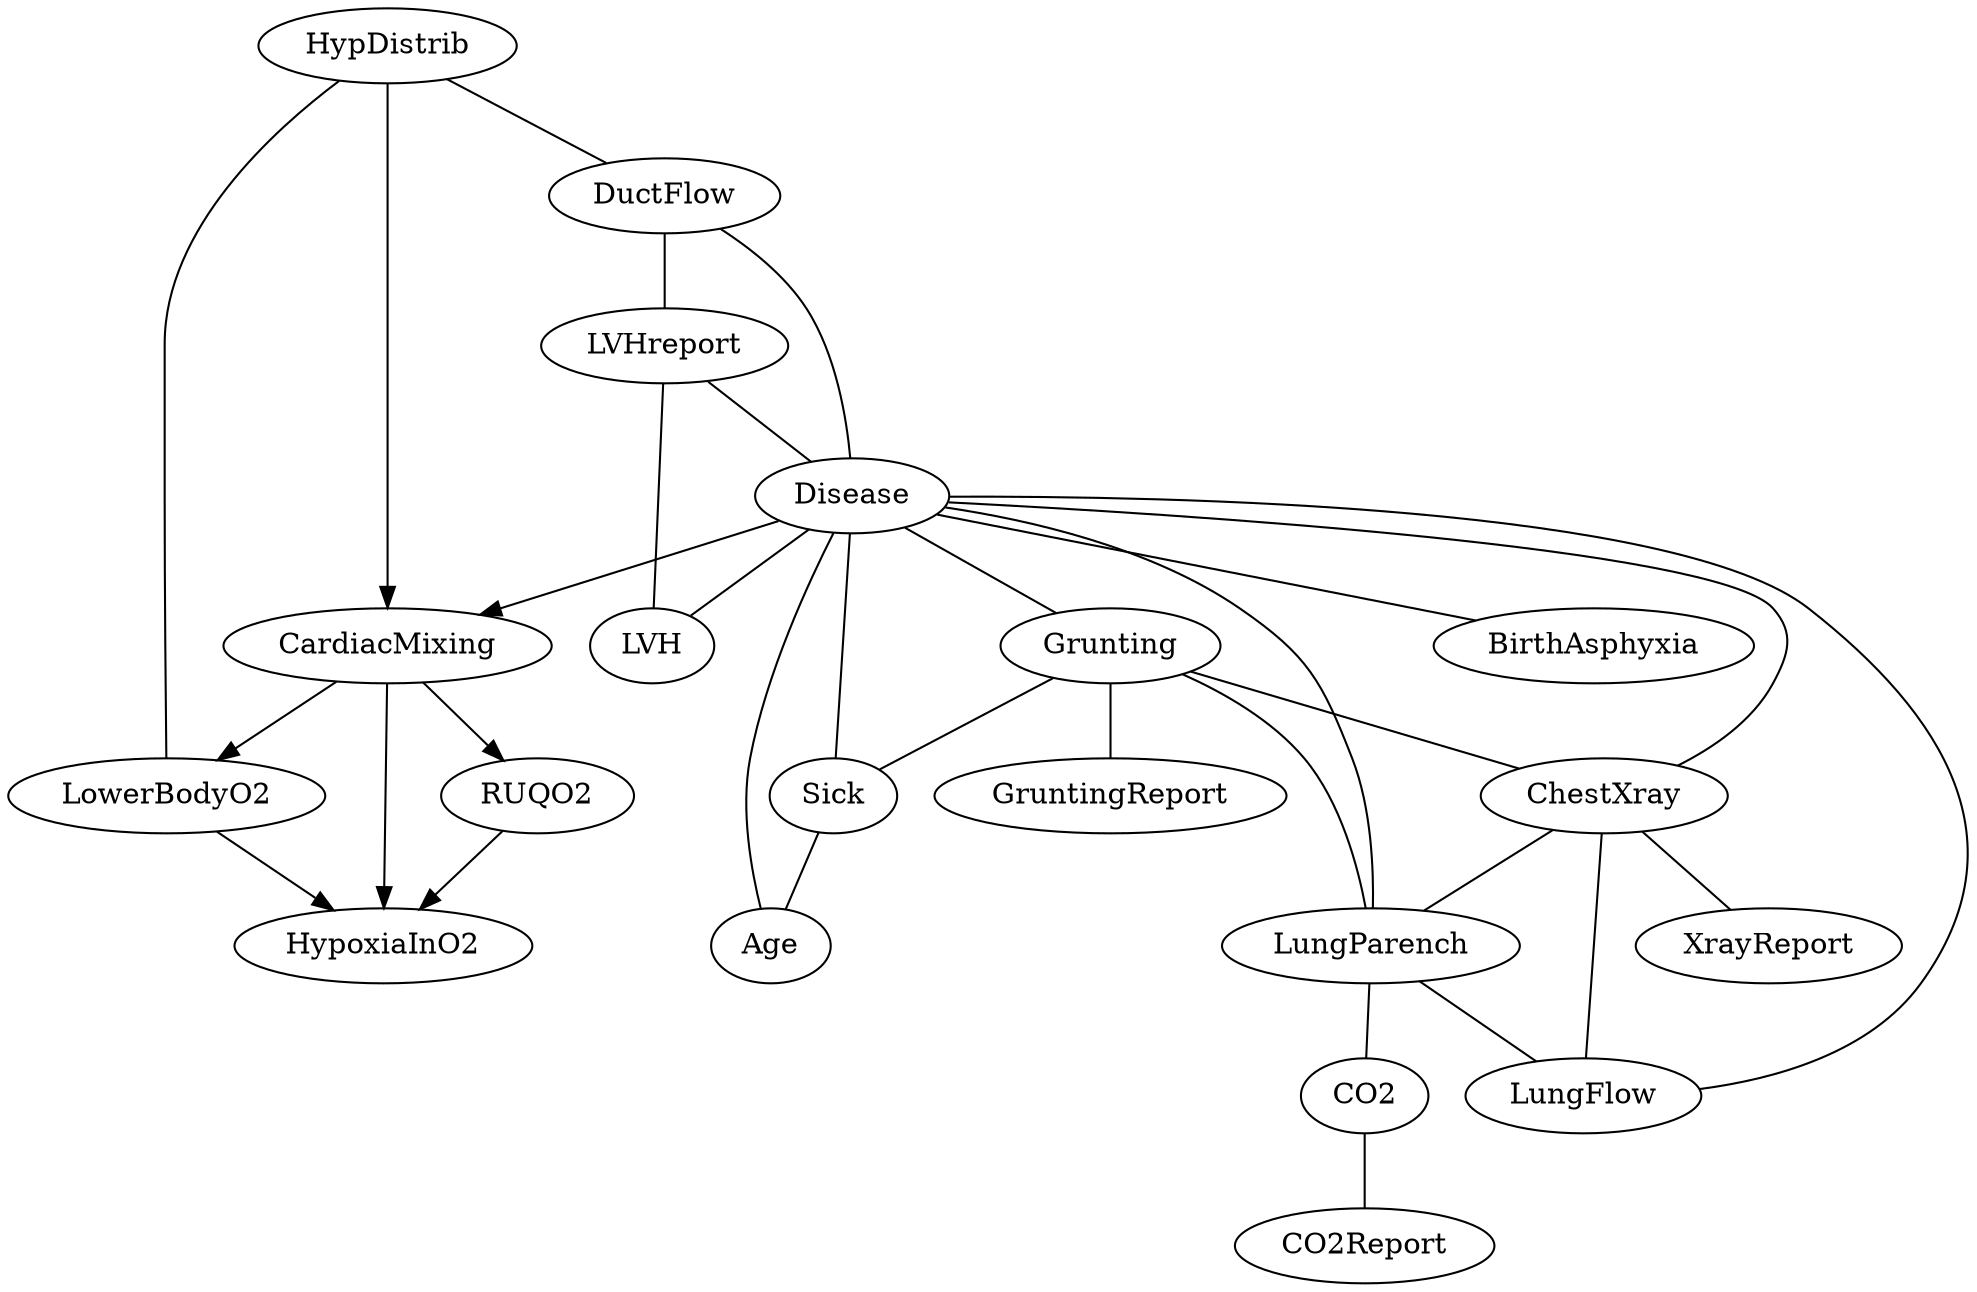 digraph G {
    "LowerBodyO2" -> "HypoxiaInO2";
    "RUQO2" -> "HypoxiaInO2";
    "CardiacMixing" -> "HypoxiaInO2";
    "HypDistrib" -> "CardiacMixing";
    "CardiacMixing" -> "RUQO2";
    "CardiacMixing" -> "LowerBodyO2";
    "Disease" -> "CardiacMixing";
    "Disease" -> "Sick" [dir = none];
    "LVHreport" -> "Disease" [dir = none];
    "Disease" -> "Age" [dir = none];
    "LungParench" -> "LungFlow" [dir = none];
    "HypDistrib" -> "DuctFlow" [dir = none];
    "Grunting" -> "Sick" [dir = none];
    "Grunting" -> "LungParench" [dir = none];
    "Grunting" -> "ChestXray" [dir = none];
    "HypDistrib" -> "LowerBodyO2" [dir = none];
    "ChestXray" -> "LungFlow" [dir = none];
    "DuctFlow" -> "LVHreport" [dir = none];
    "Disease" -> "Grunting" [dir = none];
    "DuctFlow" -> "Disease" [dir = none];
    "LungParench" -> "CO2" [dir = none];
    "Disease" -> "LungFlow" [dir = none];
    "Grunting" -> "GruntingReport" [dir = none];
    "Disease" -> "LVH" [dir = none];
    "Disease" -> "LungParench" [dir = none];
    "ChestXray" -> "XrayReport" [dir = none];
    "Disease" -> "ChestXray" [dir = none];
    "Sick" -> "Age" [dir = none];
    "ChestXray" -> "LungParench" [dir = none];
    "CO2" -> "CO2Report" [dir = none];
    "Disease" -> "BirthAsphyxia" [dir = none];
    "LVHreport" -> "LVH" [dir = none];
}
